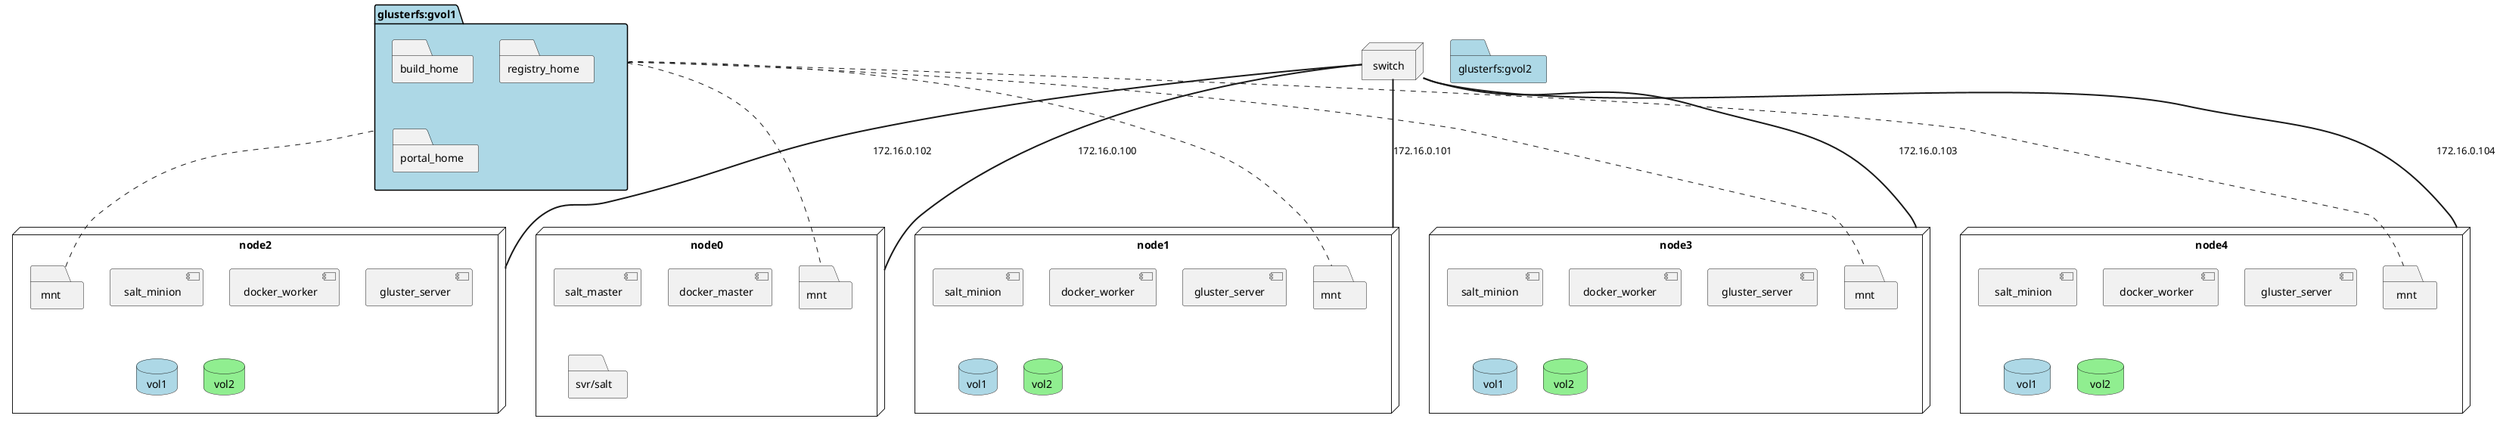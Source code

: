@startuml

node switch
folder "glusterfs:gvol1" as gv1 #lightblue {
        folder "build_home"
        folder "registry_home"
        folder "portal_home"
}
folder "glusterfs:gvol2" #lightblue {
        folder "build_home"
        folder "registry_home"
        folder "portal_home"
}
node node0 {
    component salt_master
    component docker_master
    folder "svr/salt"
    folder "mnt"
}
node node1 {
    component "salt_minion "
    component "docker_worker "
    component "gluster_server "
    folder "mnt "
    database "vol1 " #lightblue
    database "vol2 " #lightgreen
}
node node2 {
    component " salt_minion "
    component " docker_worker "
    component " gluster_server "
    folder " mnt "
    database " vol1 " #lightblue
    database " vol2 " #lightgreen
}
node node3 {
    component " salt_minion  "
    component " docker_worker  "
    component " gluster_server  "
    folder " mnt  "
    database " vol1  " #lightblue
    database " vol2  " #lightgreen
}
node node4 {
    component "  salt_minion  "
    component "  docker_worker  "
    component "  gluster_server  "
    folder "  mnt  "
    database "  vol1  " #lightblue
    database "  vol2  " #lightgreen
}

switch === node0 : 172.16.0.100
switch === node1 : 172.16.0.101
switch === node2 : 172.16.0.102
switch === node3 : 172.16.0.103
switch === node4 : 172.16.0.104

gv1 . mnt
gv1 . (mnt )
gv1 . ( mnt )
gv1 . ( mnt  )
gv1 . (  mnt  )


@enduml
